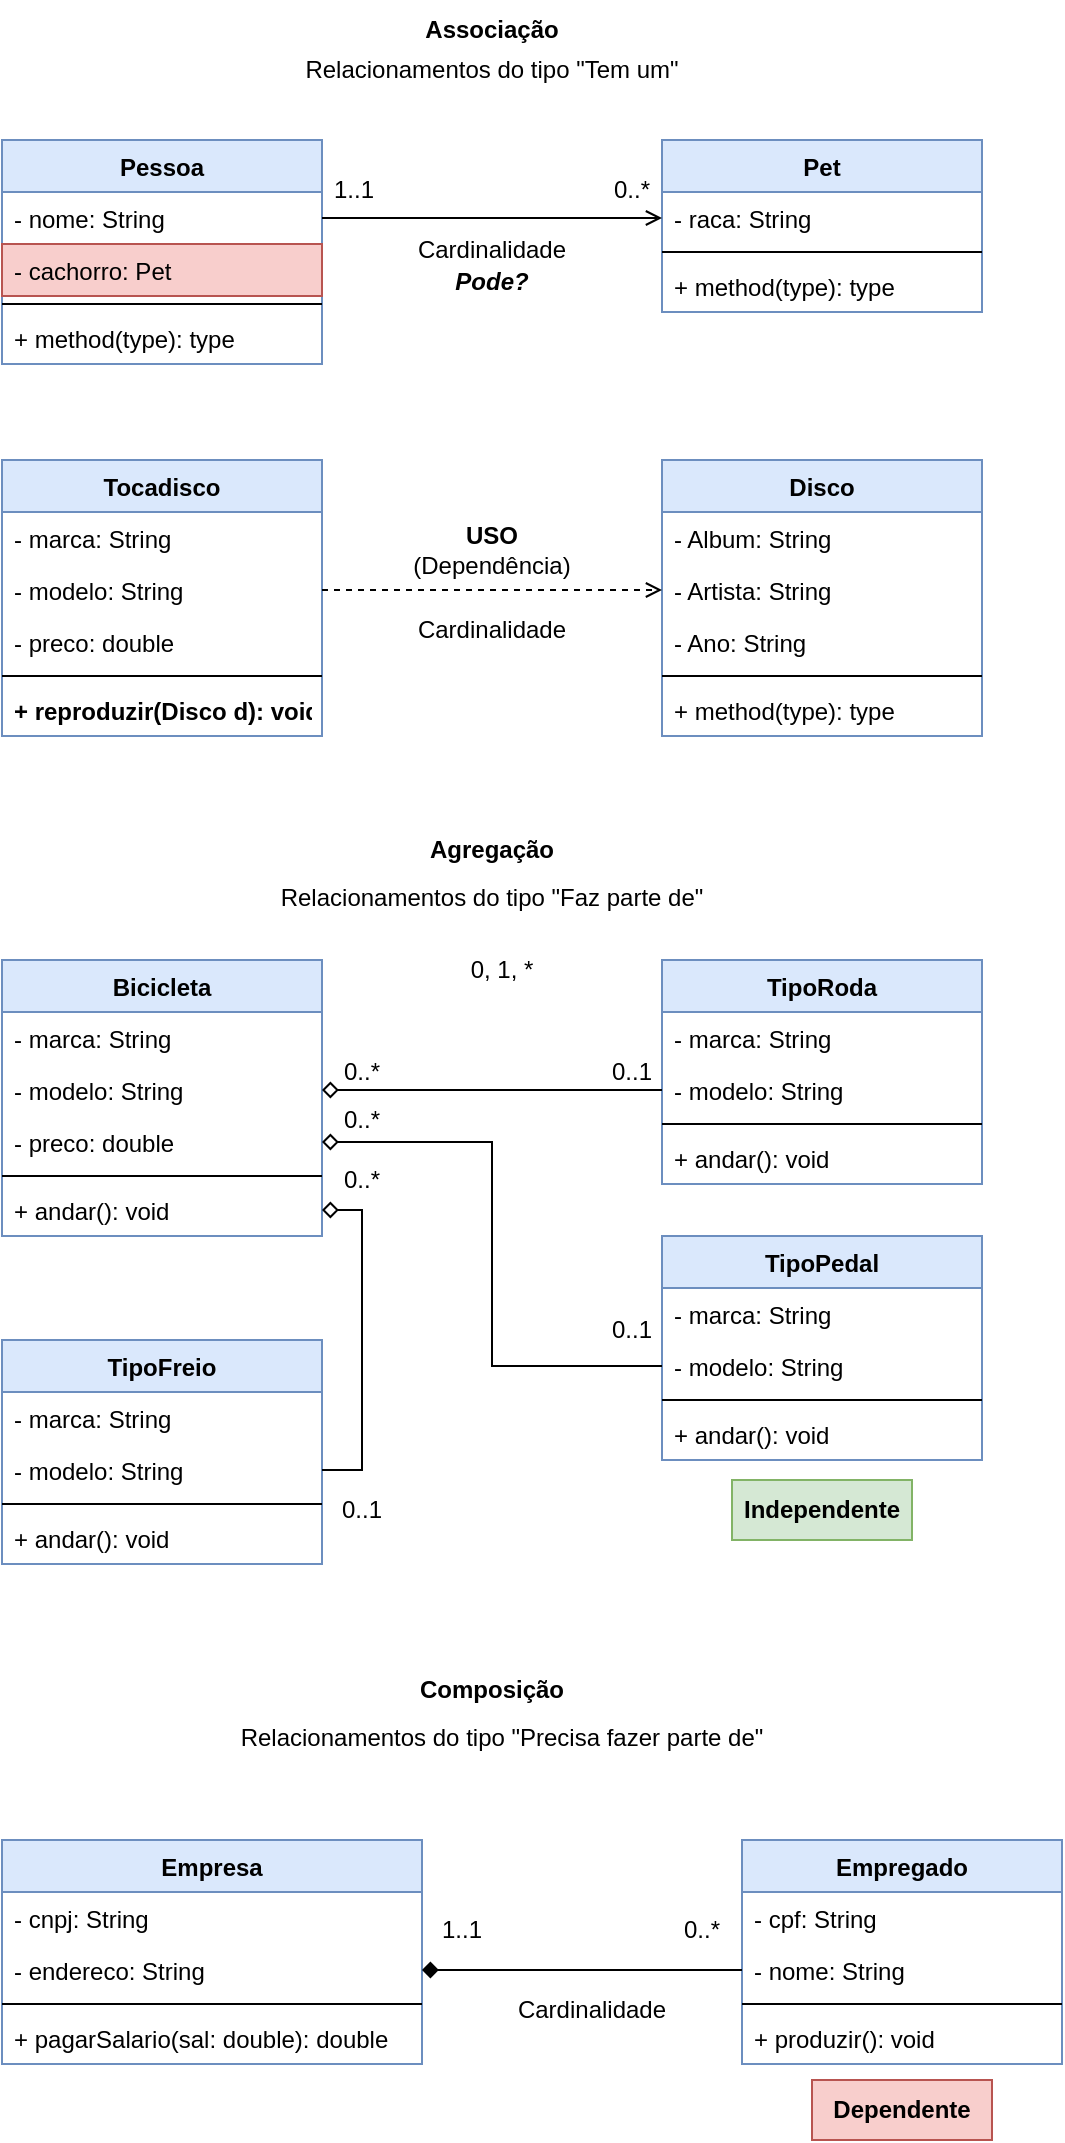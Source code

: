 <mxfile version="18.0.6" type="device"><diagram id="tMITZX7cpuxD2em9o2jq" name="Page-1"><mxGraphModel dx="599" dy="338" grid="1" gridSize="10" guides="1" tooltips="1" connect="1" arrows="1" fold="1" page="1" pageScale="1" pageWidth="827" pageHeight="1169" math="0" shadow="0"><root><mxCell id="0"/><mxCell id="1" parent="0"/><mxCell id="y1Luyb7Gwnu4_Rg0YVY2-1" value="Pessoa" style="swimlane;fontStyle=1;align=center;verticalAlign=top;childLayout=stackLayout;horizontal=1;startSize=26;horizontalStack=0;resizeParent=1;resizeParentMax=0;resizeLast=0;collapsible=1;marginBottom=0;fillColor=#dae8fc;strokeColor=#6c8ebf;" parent="1" vertex="1"><mxGeometry x="30" y="80" width="160" height="112" as="geometry"/></mxCell><mxCell id="y1Luyb7Gwnu4_Rg0YVY2-2" value="- nome: String" style="text;strokeColor=none;fillColor=none;align=left;verticalAlign=top;spacingLeft=4;spacingRight=4;overflow=hidden;rotatable=0;points=[[0,0.5],[1,0.5]];portConstraint=eastwest;" parent="y1Luyb7Gwnu4_Rg0YVY2-1" vertex="1"><mxGeometry y="26" width="160" height="26" as="geometry"/></mxCell><mxCell id="y1Luyb7Gwnu4_Rg0YVY2-32" value="- cachorro: Pet" style="text;strokeColor=#b85450;fillColor=#f8cecc;align=left;verticalAlign=top;spacingLeft=4;spacingRight=4;overflow=hidden;rotatable=0;points=[[0,0.5],[1,0.5]];portConstraint=eastwest;" parent="y1Luyb7Gwnu4_Rg0YVY2-1" vertex="1"><mxGeometry y="52" width="160" height="26" as="geometry"/></mxCell><mxCell id="y1Luyb7Gwnu4_Rg0YVY2-3" value="" style="line;strokeWidth=1;fillColor=none;align=left;verticalAlign=middle;spacingTop=-1;spacingLeft=3;spacingRight=3;rotatable=0;labelPosition=right;points=[];portConstraint=eastwest;" parent="y1Luyb7Gwnu4_Rg0YVY2-1" vertex="1"><mxGeometry y="78" width="160" height="8" as="geometry"/></mxCell><mxCell id="y1Luyb7Gwnu4_Rg0YVY2-4" value="+ method(type): type" style="text;strokeColor=none;fillColor=none;align=left;verticalAlign=top;spacingLeft=4;spacingRight=4;overflow=hidden;rotatable=0;points=[[0,0.5],[1,0.5]];portConstraint=eastwest;" parent="y1Luyb7Gwnu4_Rg0YVY2-1" vertex="1"><mxGeometry y="86" width="160" height="26" as="geometry"/></mxCell><mxCell id="y1Luyb7Gwnu4_Rg0YVY2-5" value="Pet" style="swimlane;fontStyle=1;align=center;verticalAlign=top;childLayout=stackLayout;horizontal=1;startSize=26;horizontalStack=0;resizeParent=1;resizeParentMax=0;resizeLast=0;collapsible=1;marginBottom=0;fillColor=#dae8fc;strokeColor=#6c8ebf;" parent="1" vertex="1"><mxGeometry x="360" y="80" width="160" height="86" as="geometry"/></mxCell><mxCell id="y1Luyb7Gwnu4_Rg0YVY2-6" value="- raca: String" style="text;strokeColor=none;fillColor=none;align=left;verticalAlign=top;spacingLeft=4;spacingRight=4;overflow=hidden;rotatable=0;points=[[0,0.5],[1,0.5]];portConstraint=eastwest;" parent="y1Luyb7Gwnu4_Rg0YVY2-5" vertex="1"><mxGeometry y="26" width="160" height="26" as="geometry"/></mxCell><mxCell id="y1Luyb7Gwnu4_Rg0YVY2-7" value="" style="line;strokeWidth=1;fillColor=none;align=left;verticalAlign=middle;spacingTop=-1;spacingLeft=3;spacingRight=3;rotatable=0;labelPosition=right;points=[];portConstraint=eastwest;" parent="y1Luyb7Gwnu4_Rg0YVY2-5" vertex="1"><mxGeometry y="52" width="160" height="8" as="geometry"/></mxCell><mxCell id="y1Luyb7Gwnu4_Rg0YVY2-8" value="+ method(type): type" style="text;strokeColor=none;fillColor=none;align=left;verticalAlign=top;spacingLeft=4;spacingRight=4;overflow=hidden;rotatable=0;points=[[0,0.5],[1,0.5]];portConstraint=eastwest;" parent="y1Luyb7Gwnu4_Rg0YVY2-5" vertex="1"><mxGeometry y="60" width="160" height="26" as="geometry"/></mxCell><mxCell id="y1Luyb7Gwnu4_Rg0YVY2-9" style="edgeStyle=orthogonalEdgeStyle;rounded=0;orthogonalLoop=1;jettySize=auto;html=1;exitX=1;exitY=0.5;exitDx=0;exitDy=0;entryX=0;entryY=0.5;entryDx=0;entryDy=0;endArrow=open;endFill=0;" parent="1" source="y1Luyb7Gwnu4_Rg0YVY2-2" target="y1Luyb7Gwnu4_Rg0YVY2-6" edge="1"><mxGeometry relative="1" as="geometry"/></mxCell><mxCell id="y1Luyb7Gwnu4_Rg0YVY2-10" value="Associação" style="text;html=1;strokeColor=none;fillColor=none;align=center;verticalAlign=middle;whiteSpace=wrap;rounded=0;fontStyle=1" parent="1" vertex="1"><mxGeometry x="245" y="10" width="60" height="30" as="geometry"/></mxCell><mxCell id="y1Luyb7Gwnu4_Rg0YVY2-16" value="Cardinalidade" style="text;html=1;strokeColor=none;fillColor=none;align=center;verticalAlign=middle;whiteSpace=wrap;rounded=0;fontStyle=0" parent="1" vertex="1"><mxGeometry x="230" y="120" width="90" height="30" as="geometry"/></mxCell><mxCell id="y1Luyb7Gwnu4_Rg0YVY2-17" value="&lt;b&gt;&lt;i&gt;Pode?&lt;/i&gt;&lt;/b&gt;" style="text;html=1;strokeColor=none;fillColor=none;align=center;verticalAlign=middle;whiteSpace=wrap;rounded=0;fontStyle=0" parent="1" vertex="1"><mxGeometry x="230" y="136" width="90" height="30" as="geometry"/></mxCell><mxCell id="y1Luyb7Gwnu4_Rg0YVY2-18" value="0..*" style="text;html=1;strokeColor=none;fillColor=none;align=center;verticalAlign=middle;whiteSpace=wrap;rounded=0;fontStyle=0" parent="1" vertex="1"><mxGeometry x="335" y="90" width="20" height="30" as="geometry"/></mxCell><mxCell id="y1Luyb7Gwnu4_Rg0YVY2-19" value="1..1" style="text;html=1;strokeColor=none;fillColor=none;align=center;verticalAlign=middle;whiteSpace=wrap;rounded=0;fontStyle=0" parent="1" vertex="1"><mxGeometry x="196" y="90" width="20" height="30" as="geometry"/></mxCell><mxCell id="y1Luyb7Gwnu4_Rg0YVY2-20" value="Tocadisco" style="swimlane;fontStyle=1;align=center;verticalAlign=top;childLayout=stackLayout;horizontal=1;startSize=26;horizontalStack=0;resizeParent=1;resizeParentMax=0;resizeLast=0;collapsible=1;marginBottom=0;fillColor=#dae8fc;strokeColor=#6c8ebf;" parent="1" vertex="1"><mxGeometry x="30" y="240" width="160" height="138" as="geometry"/></mxCell><mxCell id="y1Luyb7Gwnu4_Rg0YVY2-21" value="- marca: String" style="text;strokeColor=none;fillColor=none;align=left;verticalAlign=top;spacingLeft=4;spacingRight=4;overflow=hidden;rotatable=0;points=[[0,0.5],[1,0.5]];portConstraint=eastwest;" parent="y1Luyb7Gwnu4_Rg0YVY2-20" vertex="1"><mxGeometry y="26" width="160" height="26" as="geometry"/></mxCell><mxCell id="y1Luyb7Gwnu4_Rg0YVY2-28" value="- modelo: String" style="text;strokeColor=none;fillColor=none;align=left;verticalAlign=top;spacingLeft=4;spacingRight=4;overflow=hidden;rotatable=0;points=[[0,0.5],[1,0.5]];portConstraint=eastwest;" parent="y1Luyb7Gwnu4_Rg0YVY2-20" vertex="1"><mxGeometry y="52" width="160" height="26" as="geometry"/></mxCell><mxCell id="y1Luyb7Gwnu4_Rg0YVY2-29" value="- preco: double" style="text;strokeColor=none;fillColor=none;align=left;verticalAlign=top;spacingLeft=4;spacingRight=4;overflow=hidden;rotatable=0;points=[[0,0.5],[1,0.5]];portConstraint=eastwest;" parent="y1Luyb7Gwnu4_Rg0YVY2-20" vertex="1"><mxGeometry y="78" width="160" height="26" as="geometry"/></mxCell><mxCell id="y1Luyb7Gwnu4_Rg0YVY2-22" value="" style="line;strokeWidth=1;fillColor=none;align=left;verticalAlign=middle;spacingTop=-1;spacingLeft=3;spacingRight=3;rotatable=0;labelPosition=right;points=[];portConstraint=eastwest;" parent="y1Luyb7Gwnu4_Rg0YVY2-20" vertex="1"><mxGeometry y="104" width="160" height="8" as="geometry"/></mxCell><mxCell id="y1Luyb7Gwnu4_Rg0YVY2-23" value="+ reproduzir(Disco d): void" style="text;strokeColor=none;fillColor=none;align=left;verticalAlign=top;spacingLeft=4;spacingRight=4;overflow=hidden;rotatable=0;points=[[0,0.5],[1,0.5]];portConstraint=eastwest;fontStyle=1" parent="y1Luyb7Gwnu4_Rg0YVY2-20" vertex="1"><mxGeometry y="112" width="160" height="26" as="geometry"/></mxCell><mxCell id="y1Luyb7Gwnu4_Rg0YVY2-24" value="Disco" style="swimlane;fontStyle=1;align=center;verticalAlign=top;childLayout=stackLayout;horizontal=1;startSize=26;horizontalStack=0;resizeParent=1;resizeParentMax=0;resizeLast=0;collapsible=1;marginBottom=0;fillColor=#dae8fc;strokeColor=#6c8ebf;" parent="1" vertex="1"><mxGeometry x="360" y="240" width="160" height="138" as="geometry"/></mxCell><mxCell id="y1Luyb7Gwnu4_Rg0YVY2-31" value="- Album: String" style="text;strokeColor=none;fillColor=none;align=left;verticalAlign=top;spacingLeft=4;spacingRight=4;overflow=hidden;rotatable=0;points=[[0,0.5],[1,0.5]];portConstraint=eastwest;" parent="y1Luyb7Gwnu4_Rg0YVY2-24" vertex="1"><mxGeometry y="26" width="160" height="26" as="geometry"/></mxCell><mxCell id="y1Luyb7Gwnu4_Rg0YVY2-30" value="- Artista: String" style="text;strokeColor=none;fillColor=none;align=left;verticalAlign=top;spacingLeft=4;spacingRight=4;overflow=hidden;rotatable=0;points=[[0,0.5],[1,0.5]];portConstraint=eastwest;" parent="y1Luyb7Gwnu4_Rg0YVY2-24" vertex="1"><mxGeometry y="52" width="160" height="26" as="geometry"/></mxCell><mxCell id="y1Luyb7Gwnu4_Rg0YVY2-25" value="- Ano: String" style="text;strokeColor=none;fillColor=none;align=left;verticalAlign=top;spacingLeft=4;spacingRight=4;overflow=hidden;rotatable=0;points=[[0,0.5],[1,0.5]];portConstraint=eastwest;" parent="y1Luyb7Gwnu4_Rg0YVY2-24" vertex="1"><mxGeometry y="78" width="160" height="26" as="geometry"/></mxCell><mxCell id="y1Luyb7Gwnu4_Rg0YVY2-26" value="" style="line;strokeWidth=1;fillColor=none;align=left;verticalAlign=middle;spacingTop=-1;spacingLeft=3;spacingRight=3;rotatable=0;labelPosition=right;points=[];portConstraint=eastwest;" parent="y1Luyb7Gwnu4_Rg0YVY2-24" vertex="1"><mxGeometry y="104" width="160" height="8" as="geometry"/></mxCell><mxCell id="y1Luyb7Gwnu4_Rg0YVY2-27" value="+ method(type): type" style="text;strokeColor=none;fillColor=none;align=left;verticalAlign=top;spacingLeft=4;spacingRight=4;overflow=hidden;rotatable=0;points=[[0,0.5],[1,0.5]];portConstraint=eastwest;" parent="y1Luyb7Gwnu4_Rg0YVY2-24" vertex="1"><mxGeometry y="112" width="160" height="26" as="geometry"/></mxCell><mxCell id="y1Luyb7Gwnu4_Rg0YVY2-33" style="edgeStyle=orthogonalEdgeStyle;rounded=0;orthogonalLoop=1;jettySize=auto;html=1;exitX=1;exitY=0.5;exitDx=0;exitDy=0;entryX=0;entryY=0.5;entryDx=0;entryDy=0;endArrow=open;endFill=0;dashed=1;" parent="1" source="y1Luyb7Gwnu4_Rg0YVY2-28" target="y1Luyb7Gwnu4_Rg0YVY2-30" edge="1"><mxGeometry relative="1" as="geometry"/></mxCell><mxCell id="y1Luyb7Gwnu4_Rg0YVY2-34" value="Cardinalidade" style="text;html=1;strokeColor=none;fillColor=none;align=center;verticalAlign=middle;whiteSpace=wrap;rounded=0;fontStyle=0" parent="1" vertex="1"><mxGeometry x="230" y="310" width="90" height="30" as="geometry"/></mxCell><mxCell id="y1Luyb7Gwnu4_Rg0YVY2-35" value="&lt;b&gt;USO&lt;/b&gt; (Dependência)" style="text;html=1;strokeColor=none;fillColor=none;align=center;verticalAlign=middle;whiteSpace=wrap;rounded=0;fontStyle=0" parent="1" vertex="1"><mxGeometry x="230" y="270" width="90" height="30" as="geometry"/></mxCell><mxCell id="y1Luyb7Gwnu4_Rg0YVY2-36" value="Agregação" style="text;html=1;strokeColor=none;fillColor=none;align=center;verticalAlign=middle;whiteSpace=wrap;rounded=0;fontStyle=1" parent="1" vertex="1"><mxGeometry x="245" y="420" width="60" height="30" as="geometry"/></mxCell><mxCell id="y1Luyb7Gwnu4_Rg0YVY2-37" value="Bicicleta" style="swimlane;fontStyle=1;align=center;verticalAlign=top;childLayout=stackLayout;horizontal=1;startSize=26;horizontalStack=0;resizeParent=1;resizeParentMax=0;resizeLast=0;collapsible=1;marginBottom=0;fillColor=#dae8fc;strokeColor=#6c8ebf;" parent="1" vertex="1"><mxGeometry x="30" y="490" width="160" height="138" as="geometry"/></mxCell><mxCell id="y1Luyb7Gwnu4_Rg0YVY2-38" value="- marca: String" style="text;strokeColor=none;fillColor=none;align=left;verticalAlign=top;spacingLeft=4;spacingRight=4;overflow=hidden;rotatable=0;points=[[0,0.5],[1,0.5]];portConstraint=eastwest;" parent="y1Luyb7Gwnu4_Rg0YVY2-37" vertex="1"><mxGeometry y="26" width="160" height="26" as="geometry"/></mxCell><mxCell id="y1Luyb7Gwnu4_Rg0YVY2-43" value="- modelo: String" style="text;strokeColor=none;fillColor=none;align=left;verticalAlign=top;spacingLeft=4;spacingRight=4;overflow=hidden;rotatable=0;points=[[0,0.5],[1,0.5]];portConstraint=eastwest;" parent="y1Luyb7Gwnu4_Rg0YVY2-37" vertex="1"><mxGeometry y="52" width="160" height="26" as="geometry"/></mxCell><mxCell id="y1Luyb7Gwnu4_Rg0YVY2-44" value="- preco: double" style="text;strokeColor=none;fillColor=none;align=left;verticalAlign=top;spacingLeft=4;spacingRight=4;overflow=hidden;rotatable=0;points=[[0,0.5],[1,0.5]];portConstraint=eastwest;" parent="y1Luyb7Gwnu4_Rg0YVY2-37" vertex="1"><mxGeometry y="78" width="160" height="26" as="geometry"/></mxCell><mxCell id="y1Luyb7Gwnu4_Rg0YVY2-39" value="" style="line;strokeWidth=1;fillColor=none;align=left;verticalAlign=middle;spacingTop=-1;spacingLeft=3;spacingRight=3;rotatable=0;labelPosition=right;points=[];portConstraint=eastwest;" parent="y1Luyb7Gwnu4_Rg0YVY2-37" vertex="1"><mxGeometry y="104" width="160" height="8" as="geometry"/></mxCell><mxCell id="y1Luyb7Gwnu4_Rg0YVY2-40" value="+ andar(): void" style="text;strokeColor=none;fillColor=none;align=left;verticalAlign=top;spacingLeft=4;spacingRight=4;overflow=hidden;rotatable=0;points=[[0,0.5],[1,0.5]];portConstraint=eastwest;" parent="y1Luyb7Gwnu4_Rg0YVY2-37" vertex="1"><mxGeometry y="112" width="160" height="26" as="geometry"/></mxCell><mxCell id="y1Luyb7Gwnu4_Rg0YVY2-41" value="&lt;span style=&quot;font-weight: normal;&quot;&gt;Relacionamentos do tipo &quot;Tem um&quot;&lt;/span&gt;" style="text;html=1;strokeColor=none;fillColor=none;align=center;verticalAlign=middle;whiteSpace=wrap;rounded=0;fontStyle=1" parent="1" vertex="1"><mxGeometry x="145" y="30" width="260" height="30" as="geometry"/></mxCell><mxCell id="y1Luyb7Gwnu4_Rg0YVY2-42" value="&lt;span style=&quot;font-weight: normal;&quot;&gt;Relacionamentos do tipo &quot;Faz parte de&quot;&lt;/span&gt;" style="text;html=1;strokeColor=none;fillColor=none;align=center;verticalAlign=middle;whiteSpace=wrap;rounded=0;fontStyle=1" parent="1" vertex="1"><mxGeometry x="145" y="444" width="260" height="30" as="geometry"/></mxCell><mxCell id="y1Luyb7Gwnu4_Rg0YVY2-45" value="TipoRoda" style="swimlane;fontStyle=1;align=center;verticalAlign=top;childLayout=stackLayout;horizontal=1;startSize=26;horizontalStack=0;resizeParent=1;resizeParentMax=0;resizeLast=0;collapsible=1;marginBottom=0;fillColor=#dae8fc;strokeColor=#6c8ebf;" parent="1" vertex="1"><mxGeometry x="360" y="490" width="160" height="112" as="geometry"/></mxCell><mxCell id="y1Luyb7Gwnu4_Rg0YVY2-46" value="- marca: String" style="text;strokeColor=none;fillColor=none;align=left;verticalAlign=top;spacingLeft=4;spacingRight=4;overflow=hidden;rotatable=0;points=[[0,0.5],[1,0.5]];portConstraint=eastwest;" parent="y1Luyb7Gwnu4_Rg0YVY2-45" vertex="1"><mxGeometry y="26" width="160" height="26" as="geometry"/></mxCell><mxCell id="y1Luyb7Gwnu4_Rg0YVY2-47" value="- modelo: String" style="text;strokeColor=none;fillColor=none;align=left;verticalAlign=top;spacingLeft=4;spacingRight=4;overflow=hidden;rotatable=0;points=[[0,0.5],[1,0.5]];portConstraint=eastwest;" parent="y1Luyb7Gwnu4_Rg0YVY2-45" vertex="1"><mxGeometry y="52" width="160" height="26" as="geometry"/></mxCell><mxCell id="y1Luyb7Gwnu4_Rg0YVY2-49" value="" style="line;strokeWidth=1;fillColor=none;align=left;verticalAlign=middle;spacingTop=-1;spacingLeft=3;spacingRight=3;rotatable=0;labelPosition=right;points=[];portConstraint=eastwest;" parent="y1Luyb7Gwnu4_Rg0YVY2-45" vertex="1"><mxGeometry y="78" width="160" height="8" as="geometry"/></mxCell><mxCell id="y1Luyb7Gwnu4_Rg0YVY2-50" value="+ andar(): void" style="text;strokeColor=none;fillColor=none;align=left;verticalAlign=top;spacingLeft=4;spacingRight=4;overflow=hidden;rotatable=0;points=[[0,0.5],[1,0.5]];portConstraint=eastwest;" parent="y1Luyb7Gwnu4_Rg0YVY2-45" vertex="1"><mxGeometry y="86" width="160" height="26" as="geometry"/></mxCell><mxCell id="y1Luyb7Gwnu4_Rg0YVY2-51" style="edgeStyle=orthogonalEdgeStyle;rounded=0;orthogonalLoop=1;jettySize=auto;html=1;exitX=1;exitY=0.5;exitDx=0;exitDy=0;entryX=0;entryY=0.5;entryDx=0;entryDy=0;endArrow=none;endFill=0;startArrow=diamond;startFill=0;" parent="1" source="y1Luyb7Gwnu4_Rg0YVY2-43" target="y1Luyb7Gwnu4_Rg0YVY2-47" edge="1"><mxGeometry relative="1" as="geometry"/></mxCell><mxCell id="y1Luyb7Gwnu4_Rg0YVY2-52" value="0..*" style="text;html=1;strokeColor=none;fillColor=none;align=center;verticalAlign=middle;whiteSpace=wrap;rounded=0;fontStyle=0" parent="1" vertex="1"><mxGeometry x="200" y="531" width="20" height="30" as="geometry"/></mxCell><mxCell id="y1Luyb7Gwnu4_Rg0YVY2-53" value="0..1" style="text;html=1;strokeColor=none;fillColor=none;align=center;verticalAlign=middle;whiteSpace=wrap;rounded=0;fontStyle=0" parent="1" vertex="1"><mxGeometry x="335" y="531" width="20" height="30" as="geometry"/></mxCell><mxCell id="y1Luyb7Gwnu4_Rg0YVY2-55" value="TipoPedal" style="swimlane;fontStyle=1;align=center;verticalAlign=top;childLayout=stackLayout;horizontal=1;startSize=26;horizontalStack=0;resizeParent=1;resizeParentMax=0;resizeLast=0;collapsible=1;marginBottom=0;fillColor=#dae8fc;strokeColor=#6c8ebf;" parent="1" vertex="1"><mxGeometry x="360" y="628" width="160" height="112" as="geometry"/></mxCell><mxCell id="y1Luyb7Gwnu4_Rg0YVY2-56" value="- marca: String" style="text;strokeColor=none;fillColor=none;align=left;verticalAlign=top;spacingLeft=4;spacingRight=4;overflow=hidden;rotatable=0;points=[[0,0.5],[1,0.5]];portConstraint=eastwest;" parent="y1Luyb7Gwnu4_Rg0YVY2-55" vertex="1"><mxGeometry y="26" width="160" height="26" as="geometry"/></mxCell><mxCell id="y1Luyb7Gwnu4_Rg0YVY2-57" value="- modelo: String" style="text;strokeColor=none;fillColor=none;align=left;verticalAlign=top;spacingLeft=4;spacingRight=4;overflow=hidden;rotatable=0;points=[[0,0.5],[1,0.5]];portConstraint=eastwest;" parent="y1Luyb7Gwnu4_Rg0YVY2-55" vertex="1"><mxGeometry y="52" width="160" height="26" as="geometry"/></mxCell><mxCell id="y1Luyb7Gwnu4_Rg0YVY2-58" value="" style="line;strokeWidth=1;fillColor=none;align=left;verticalAlign=middle;spacingTop=-1;spacingLeft=3;spacingRight=3;rotatable=0;labelPosition=right;points=[];portConstraint=eastwest;" parent="y1Luyb7Gwnu4_Rg0YVY2-55" vertex="1"><mxGeometry y="78" width="160" height="8" as="geometry"/></mxCell><mxCell id="y1Luyb7Gwnu4_Rg0YVY2-59" value="+ andar(): void" style="text;strokeColor=none;fillColor=none;align=left;verticalAlign=top;spacingLeft=4;spacingRight=4;overflow=hidden;rotatable=0;points=[[0,0.5],[1,0.5]];portConstraint=eastwest;" parent="y1Luyb7Gwnu4_Rg0YVY2-55" vertex="1"><mxGeometry y="86" width="160" height="26" as="geometry"/></mxCell><mxCell id="y1Luyb7Gwnu4_Rg0YVY2-60" style="edgeStyle=orthogonalEdgeStyle;rounded=0;orthogonalLoop=1;jettySize=auto;html=1;exitX=1;exitY=0.5;exitDx=0;exitDy=0;entryX=0;entryY=0.5;entryDx=0;entryDy=0;startArrow=diamond;startFill=0;endArrow=none;endFill=0;" parent="1" source="y1Luyb7Gwnu4_Rg0YVY2-44" target="y1Luyb7Gwnu4_Rg0YVY2-57" edge="1"><mxGeometry relative="1" as="geometry"/></mxCell><mxCell id="y1Luyb7Gwnu4_Rg0YVY2-61" value="0..1" style="text;html=1;strokeColor=none;fillColor=none;align=center;verticalAlign=middle;whiteSpace=wrap;rounded=0;fontStyle=0" parent="1" vertex="1"><mxGeometry x="335" y="660" width="20" height="30" as="geometry"/></mxCell><mxCell id="y1Luyb7Gwnu4_Rg0YVY2-62" value="0..*" style="text;html=1;strokeColor=none;fillColor=none;align=center;verticalAlign=middle;whiteSpace=wrap;rounded=0;fontStyle=0" parent="1" vertex="1"><mxGeometry x="200" y="555" width="20" height="30" as="geometry"/></mxCell><mxCell id="y1Luyb7Gwnu4_Rg0YVY2-63" value="TipoFreio" style="swimlane;fontStyle=1;align=center;verticalAlign=top;childLayout=stackLayout;horizontal=1;startSize=26;horizontalStack=0;resizeParent=1;resizeParentMax=0;resizeLast=0;collapsible=1;marginBottom=0;fillColor=#dae8fc;strokeColor=#6c8ebf;" parent="1" vertex="1"><mxGeometry x="30" y="680" width="160" height="112" as="geometry"/></mxCell><mxCell id="y1Luyb7Gwnu4_Rg0YVY2-64" value="- marca: String" style="text;strokeColor=none;fillColor=none;align=left;verticalAlign=top;spacingLeft=4;spacingRight=4;overflow=hidden;rotatable=0;points=[[0,0.5],[1,0.5]];portConstraint=eastwest;" parent="y1Luyb7Gwnu4_Rg0YVY2-63" vertex="1"><mxGeometry y="26" width="160" height="26" as="geometry"/></mxCell><mxCell id="y1Luyb7Gwnu4_Rg0YVY2-65" value="- modelo: String" style="text;strokeColor=none;fillColor=none;align=left;verticalAlign=top;spacingLeft=4;spacingRight=4;overflow=hidden;rotatable=0;points=[[0,0.5],[1,0.5]];portConstraint=eastwest;" parent="y1Luyb7Gwnu4_Rg0YVY2-63" vertex="1"><mxGeometry y="52" width="160" height="26" as="geometry"/></mxCell><mxCell id="y1Luyb7Gwnu4_Rg0YVY2-66" value="" style="line;strokeWidth=1;fillColor=none;align=left;verticalAlign=middle;spacingTop=-1;spacingLeft=3;spacingRight=3;rotatable=0;labelPosition=right;points=[];portConstraint=eastwest;" parent="y1Luyb7Gwnu4_Rg0YVY2-63" vertex="1"><mxGeometry y="78" width="160" height="8" as="geometry"/></mxCell><mxCell id="y1Luyb7Gwnu4_Rg0YVY2-67" value="+ andar(): void" style="text;strokeColor=none;fillColor=none;align=left;verticalAlign=top;spacingLeft=4;spacingRight=4;overflow=hidden;rotatable=0;points=[[0,0.5],[1,0.5]];portConstraint=eastwest;" parent="y1Luyb7Gwnu4_Rg0YVY2-63" vertex="1"><mxGeometry y="86" width="160" height="26" as="geometry"/></mxCell><mxCell id="y1Luyb7Gwnu4_Rg0YVY2-68" style="edgeStyle=orthogonalEdgeStyle;rounded=0;orthogonalLoop=1;jettySize=auto;html=1;exitX=1;exitY=0.5;exitDx=0;exitDy=0;entryX=1;entryY=0.5;entryDx=0;entryDy=0;startArrow=diamond;startFill=0;endArrow=none;endFill=0;" parent="1" source="y1Luyb7Gwnu4_Rg0YVY2-40" target="y1Luyb7Gwnu4_Rg0YVY2-65" edge="1"><mxGeometry relative="1" as="geometry"/></mxCell><mxCell id="y1Luyb7Gwnu4_Rg0YVY2-69" value="0..*" style="text;html=1;strokeColor=none;fillColor=none;align=center;verticalAlign=middle;whiteSpace=wrap;rounded=0;fontStyle=0" parent="1" vertex="1"><mxGeometry x="200" y="585" width="20" height="30" as="geometry"/></mxCell><mxCell id="y1Luyb7Gwnu4_Rg0YVY2-70" value="0..1" style="text;html=1;strokeColor=none;fillColor=none;align=center;verticalAlign=middle;whiteSpace=wrap;rounded=0;fontStyle=0" parent="1" vertex="1"><mxGeometry x="200" y="750" width="20" height="30" as="geometry"/></mxCell><mxCell id="y1Luyb7Gwnu4_Rg0YVY2-72" value="0, 1, *" style="text;html=1;strokeColor=none;fillColor=none;align=center;verticalAlign=middle;whiteSpace=wrap;rounded=0;fontStyle=0" parent="1" vertex="1"><mxGeometry x="240" y="480" width="80" height="30" as="geometry"/></mxCell><mxCell id="2A42cXGCbLsB8ptMz9nC-1" value="Composição" style="text;html=1;strokeColor=none;fillColor=none;align=center;verticalAlign=middle;whiteSpace=wrap;rounded=0;fontStyle=1" parent="1" vertex="1"><mxGeometry x="245" y="840" width="60" height="30" as="geometry"/></mxCell><mxCell id="2A42cXGCbLsB8ptMz9nC-2" value="&lt;span style=&quot;font-weight: normal;&quot;&gt;Relacionamentos do tipo &quot;Precisa fazer parte de&quot;&lt;/span&gt;" style="text;html=1;strokeColor=none;fillColor=none;align=center;verticalAlign=middle;whiteSpace=wrap;rounded=0;fontStyle=1" parent="1" vertex="1"><mxGeometry x="120" y="864" width="320" height="30" as="geometry"/></mxCell><mxCell id="2A42cXGCbLsB8ptMz9nC-3" value="Empresa" style="swimlane;fontStyle=1;align=center;verticalAlign=top;childLayout=stackLayout;horizontal=1;startSize=26;horizontalStack=0;resizeParent=1;resizeParentMax=0;resizeLast=0;collapsible=1;marginBottom=0;fillColor=#dae8fc;strokeColor=#6c8ebf;" parent="1" vertex="1"><mxGeometry x="30" y="930" width="210" height="112" as="geometry"/></mxCell><mxCell id="2A42cXGCbLsB8ptMz9nC-4" value="- cnpj: String" style="text;strokeColor=none;fillColor=none;align=left;verticalAlign=top;spacingLeft=4;spacingRight=4;overflow=hidden;rotatable=0;points=[[0,0.5],[1,0.5]];portConstraint=eastwest;" parent="2A42cXGCbLsB8ptMz9nC-3" vertex="1"><mxGeometry y="26" width="210" height="26" as="geometry"/></mxCell><mxCell id="2A42cXGCbLsB8ptMz9nC-5" value="- endereco: String" style="text;strokeColor=none;fillColor=none;align=left;verticalAlign=top;spacingLeft=4;spacingRight=4;overflow=hidden;rotatable=0;points=[[0,0.5],[1,0.5]];portConstraint=eastwest;" parent="2A42cXGCbLsB8ptMz9nC-3" vertex="1"><mxGeometry y="52" width="210" height="26" as="geometry"/></mxCell><mxCell id="2A42cXGCbLsB8ptMz9nC-6" value="" style="line;strokeWidth=1;fillColor=none;align=left;verticalAlign=middle;spacingTop=-1;spacingLeft=3;spacingRight=3;rotatable=0;labelPosition=right;points=[];portConstraint=eastwest;" parent="2A42cXGCbLsB8ptMz9nC-3" vertex="1"><mxGeometry y="78" width="210" height="8" as="geometry"/></mxCell><mxCell id="2A42cXGCbLsB8ptMz9nC-7" value="+ pagarSalario(sal: double): double" style="text;strokeColor=none;fillColor=none;align=left;verticalAlign=top;spacingLeft=4;spacingRight=4;overflow=hidden;rotatable=0;points=[[0,0.5],[1,0.5]];portConstraint=eastwest;" parent="2A42cXGCbLsB8ptMz9nC-3" vertex="1"><mxGeometry y="86" width="210" height="26" as="geometry"/></mxCell><mxCell id="2A42cXGCbLsB8ptMz9nC-8" value="Empregado" style="swimlane;fontStyle=1;align=center;verticalAlign=top;childLayout=stackLayout;horizontal=1;startSize=26;horizontalStack=0;resizeParent=1;resizeParentMax=0;resizeLast=0;collapsible=1;marginBottom=0;fillColor=#dae8fc;strokeColor=#6c8ebf;" parent="1" vertex="1"><mxGeometry x="400" y="930" width="160" height="112" as="geometry"/></mxCell><mxCell id="2A42cXGCbLsB8ptMz9nC-9" value="- cpf: String" style="text;strokeColor=none;fillColor=none;align=left;verticalAlign=top;spacingLeft=4;spacingRight=4;overflow=hidden;rotatable=0;points=[[0,0.5],[1,0.5]];portConstraint=eastwest;" parent="2A42cXGCbLsB8ptMz9nC-8" vertex="1"><mxGeometry y="26" width="160" height="26" as="geometry"/></mxCell><mxCell id="2A42cXGCbLsB8ptMz9nC-10" value="- nome: String" style="text;strokeColor=none;fillColor=none;align=left;verticalAlign=top;spacingLeft=4;spacingRight=4;overflow=hidden;rotatable=0;points=[[0,0.5],[1,0.5]];portConstraint=eastwest;" parent="2A42cXGCbLsB8ptMz9nC-8" vertex="1"><mxGeometry y="52" width="160" height="26" as="geometry"/></mxCell><mxCell id="2A42cXGCbLsB8ptMz9nC-11" value="" style="line;strokeWidth=1;fillColor=none;align=left;verticalAlign=middle;spacingTop=-1;spacingLeft=3;spacingRight=3;rotatable=0;labelPosition=right;points=[];portConstraint=eastwest;" parent="2A42cXGCbLsB8ptMz9nC-8" vertex="1"><mxGeometry y="78" width="160" height="8" as="geometry"/></mxCell><mxCell id="2A42cXGCbLsB8ptMz9nC-12" value="+ produzir(): void" style="text;strokeColor=none;fillColor=none;align=left;verticalAlign=top;spacingLeft=4;spacingRight=4;overflow=hidden;rotatable=0;points=[[0,0.5],[1,0.5]];portConstraint=eastwest;" parent="2A42cXGCbLsB8ptMz9nC-8" vertex="1"><mxGeometry y="86" width="160" height="26" as="geometry"/></mxCell><mxCell id="2A42cXGCbLsB8ptMz9nC-14" style="edgeStyle=orthogonalEdgeStyle;rounded=0;orthogonalLoop=1;jettySize=auto;html=1;entryX=0;entryY=0.5;entryDx=0;entryDy=0;startArrow=diamond;startFill=1;endArrow=none;endFill=0;" parent="1" source="2A42cXGCbLsB8ptMz9nC-5" target="2A42cXGCbLsB8ptMz9nC-10" edge="1"><mxGeometry relative="1" as="geometry"/></mxCell><mxCell id="2A42cXGCbLsB8ptMz9nC-15" value="Cardinalidade" style="text;html=1;strokeColor=none;fillColor=none;align=center;verticalAlign=middle;whiteSpace=wrap;rounded=0;fontStyle=0" parent="1" vertex="1"><mxGeometry x="280" y="1000" width="90" height="30" as="geometry"/></mxCell><mxCell id="2A42cXGCbLsB8ptMz9nC-16" value="1..1" style="text;html=1;strokeColor=none;fillColor=none;align=center;verticalAlign=middle;whiteSpace=wrap;rounded=0;fontStyle=0" parent="1" vertex="1"><mxGeometry x="250" y="960" width="20" height="30" as="geometry"/></mxCell><mxCell id="2A42cXGCbLsB8ptMz9nC-17" value="0..*" style="text;html=1;strokeColor=none;fillColor=none;align=center;verticalAlign=middle;whiteSpace=wrap;rounded=0;fontStyle=0" parent="1" vertex="1"><mxGeometry x="370" y="960" width="20" height="30" as="geometry"/></mxCell><mxCell id="2A42cXGCbLsB8ptMz9nC-18" value="Dependente" style="text;html=1;strokeColor=#b85450;fillColor=#f8cecc;align=center;verticalAlign=middle;whiteSpace=wrap;rounded=0;fontStyle=1" parent="1" vertex="1"><mxGeometry x="435" y="1050" width="90" height="30" as="geometry"/></mxCell><mxCell id="2A42cXGCbLsB8ptMz9nC-19" value="Independente" style="text;html=1;strokeColor=#82b366;fillColor=#d5e8d4;align=center;verticalAlign=middle;whiteSpace=wrap;rounded=0;fontStyle=1" parent="1" vertex="1"><mxGeometry x="395" y="750" width="90" height="30" as="geometry"/></mxCell></root></mxGraphModel></diagram></mxfile>